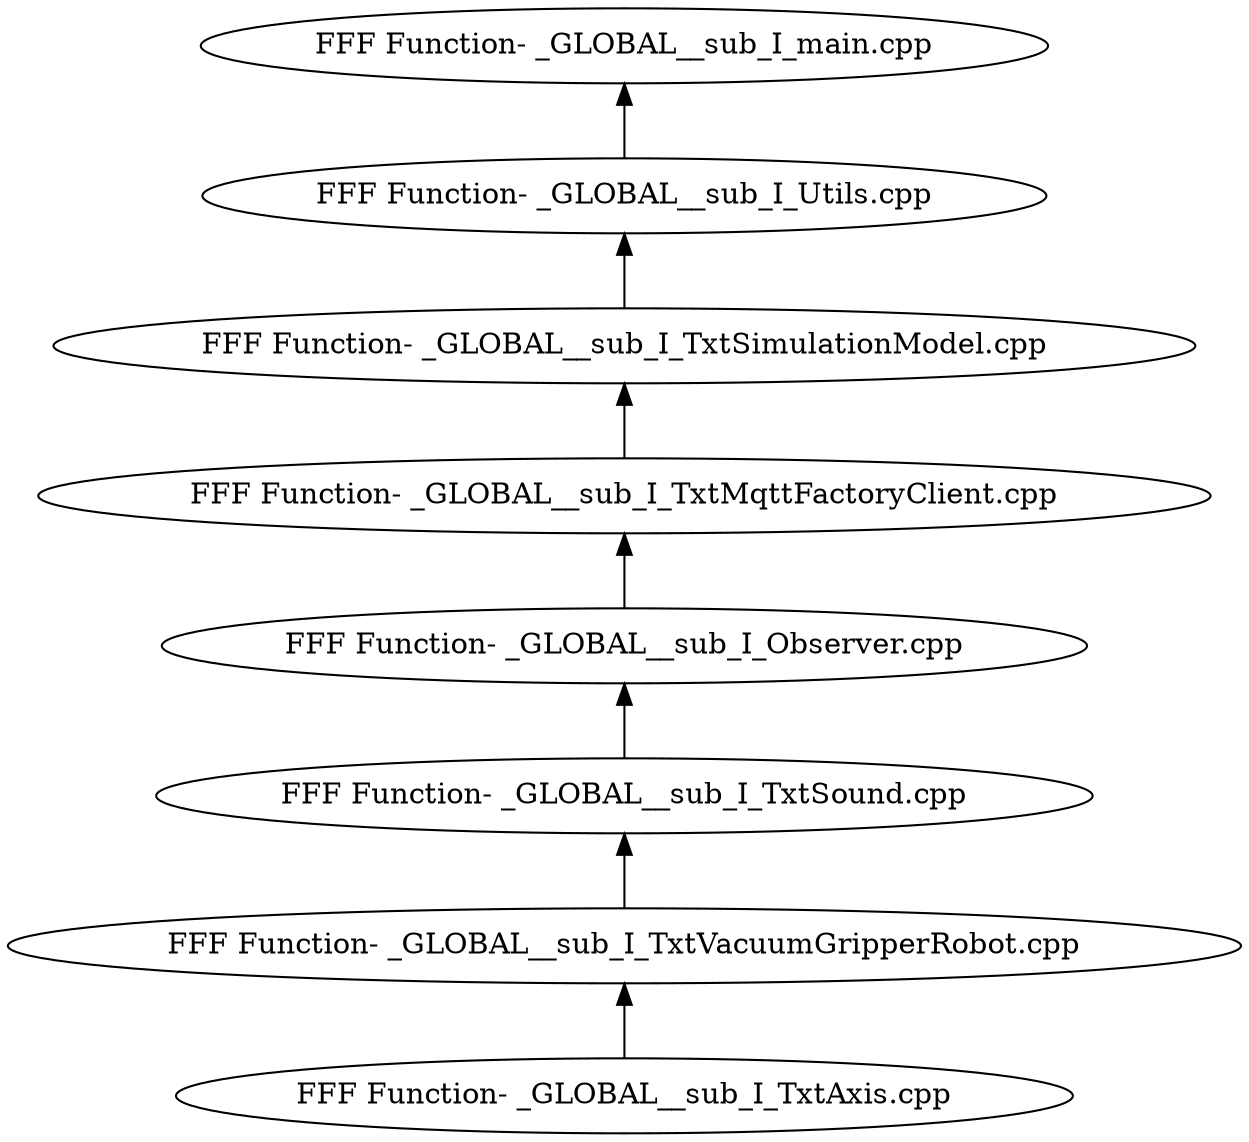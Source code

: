 digraph {
	"FFF Function- _GLOBAL__sub_I_TxtAxis.cpp"
	"FFF Function- _GLOBAL__sub_I_TxtVacuumGripperRobot.cpp"
	"FFF Function- _GLOBAL__sub_I_TxtVacuumGripperRobot.cpp" -> "FFF Function- _GLOBAL__sub_I_TxtAxis.cpp" [dir=back]
	"FFF Function- _GLOBAL__sub_I_TxtSound.cpp"
	"FFF Function- _GLOBAL__sub_I_TxtSound.cpp" -> "FFF Function- _GLOBAL__sub_I_TxtVacuumGripperRobot.cpp" [dir=back]
	"FFF Function- _GLOBAL__sub_I_Observer.cpp"
	"FFF Function- _GLOBAL__sub_I_Observer.cpp" -> "FFF Function- _GLOBAL__sub_I_TxtSound.cpp" [dir=back]
	"FFF Function- _GLOBAL__sub_I_TxtMqttFactoryClient.cpp"
	"FFF Function- _GLOBAL__sub_I_TxtMqttFactoryClient.cpp" -> "FFF Function- _GLOBAL__sub_I_Observer.cpp" [dir=back]
	"FFF Function- _GLOBAL__sub_I_TxtSimulationModel.cpp"
	"FFF Function- _GLOBAL__sub_I_TxtSimulationModel.cpp" -> "FFF Function- _GLOBAL__sub_I_TxtMqttFactoryClient.cpp" [dir=back]
	"FFF Function- _GLOBAL__sub_I_Utils.cpp"
	"FFF Function- _GLOBAL__sub_I_Utils.cpp" -> "FFF Function- _GLOBAL__sub_I_TxtSimulationModel.cpp" [dir=back]
	"FFF Function- _GLOBAL__sub_I_main.cpp"
	"FFF Function- _GLOBAL__sub_I_main.cpp" -> "FFF Function- _GLOBAL__sub_I_Utils.cpp" [dir=back]
}
